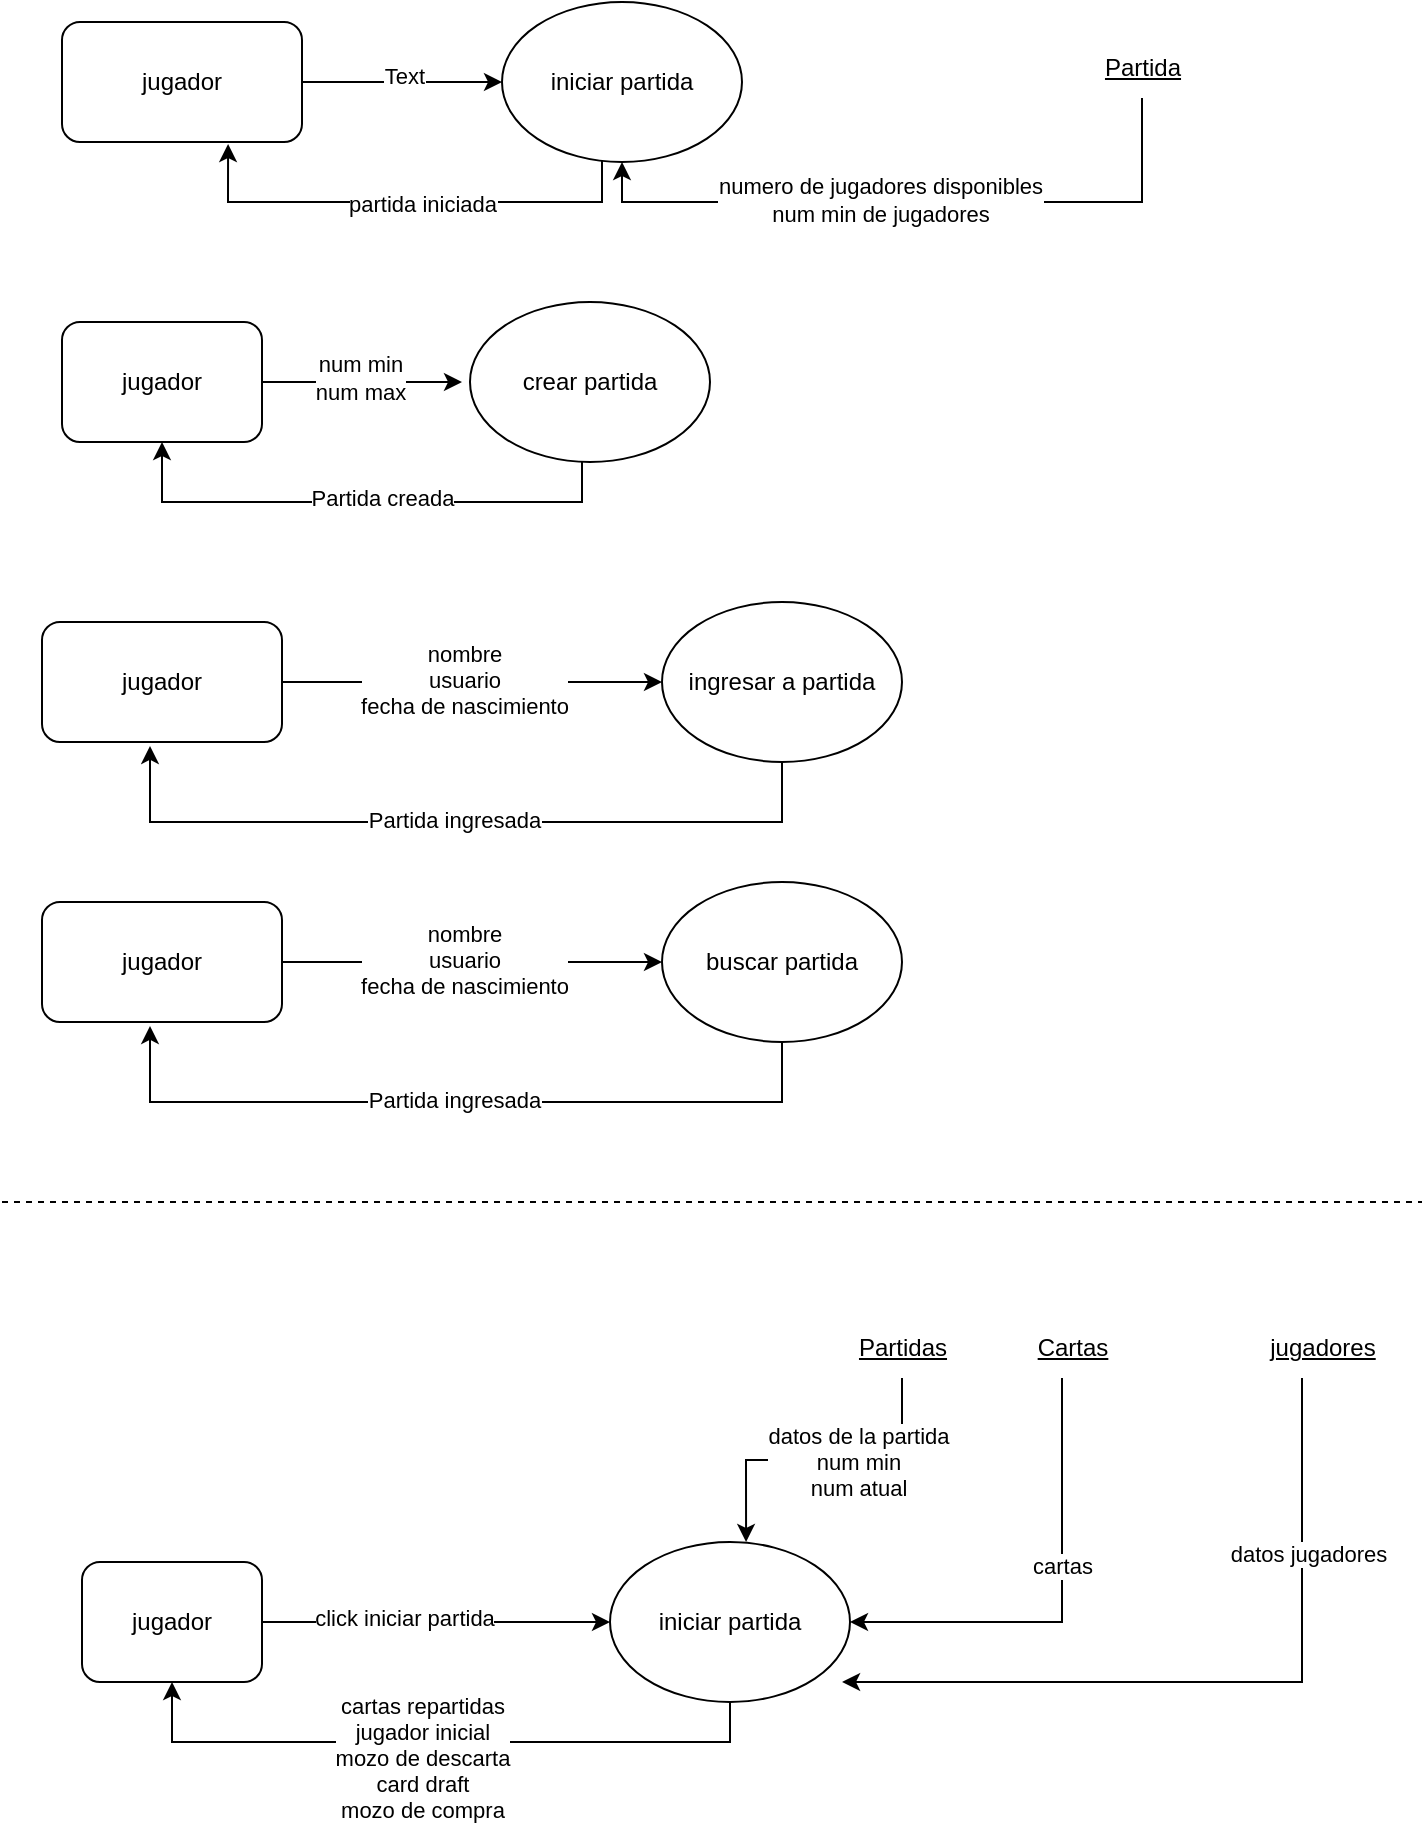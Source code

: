 <mxfile version="28.1.1" pages="4">
  <diagram name="Página-1" id="RCpHseRNqxs0zlW04FsU">
    <mxGraphModel dx="931" dy="534" grid="1" gridSize="10" guides="1" tooltips="1" connect="1" arrows="1" fold="1" page="1" pageScale="1" pageWidth="827" pageHeight="1169" math="0" shadow="0">
      <root>
        <mxCell id="0" />
        <mxCell id="1" parent="0" />
        <mxCell id="FP-2t6P4qy-Dm-NdFopc-5" style="edgeStyle=orthogonalEdgeStyle;rounded=0;orthogonalLoop=1;jettySize=auto;html=1;" edge="1" parent="1" source="FP-2t6P4qy-Dm-NdFopc-3">
          <mxGeometry relative="1" as="geometry">
            <mxPoint x="280" y="260" as="targetPoint" />
          </mxGeometry>
        </mxCell>
        <mxCell id="FP-2t6P4qy-Dm-NdFopc-6" value="num min&lt;div&gt;num max&lt;/div&gt;" style="edgeLabel;html=1;align=center;verticalAlign=middle;resizable=0;points=[];" vertex="1" connectable="0" parent="FP-2t6P4qy-Dm-NdFopc-5">
          <mxGeometry x="-0.025" y="2" relative="1" as="geometry">
            <mxPoint as="offset" />
          </mxGeometry>
        </mxCell>
        <mxCell id="FP-2t6P4qy-Dm-NdFopc-3" value="jugador" style="rounded=1;whiteSpace=wrap;html=1;" vertex="1" parent="1">
          <mxGeometry x="80" y="230" width="100" height="60" as="geometry" />
        </mxCell>
        <mxCell id="FP-2t6P4qy-Dm-NdFopc-8" style="edgeStyle=orthogonalEdgeStyle;rounded=0;orthogonalLoop=1;jettySize=auto;html=1;entryX=0.5;entryY=1;entryDx=0;entryDy=0;" edge="1" parent="1" source="FP-2t6P4qy-Dm-NdFopc-4" target="FP-2t6P4qy-Dm-NdFopc-3">
          <mxGeometry relative="1" as="geometry">
            <Array as="points">
              <mxPoint x="340" y="320" />
              <mxPoint x="130" y="320" />
            </Array>
          </mxGeometry>
        </mxCell>
        <mxCell id="FP-2t6P4qy-Dm-NdFopc-9" value="Partida creada" style="edgeLabel;html=1;align=center;verticalAlign=middle;resizable=0;points=[];" vertex="1" connectable="0" parent="FP-2t6P4qy-Dm-NdFopc-8">
          <mxGeometry x="-0.215" y="-2" relative="1" as="geometry">
            <mxPoint x="-18" as="offset" />
          </mxGeometry>
        </mxCell>
        <mxCell id="FP-2t6P4qy-Dm-NdFopc-4" value="crear partida" style="ellipse;whiteSpace=wrap;html=1;" vertex="1" parent="1">
          <mxGeometry x="284" y="220" width="120" height="80" as="geometry" />
        </mxCell>
        <mxCell id="FP-2t6P4qy-Dm-NdFopc-10" value="iniciar partida" style="ellipse;whiteSpace=wrap;html=1;" vertex="1" parent="1">
          <mxGeometry x="300" y="70" width="120" height="80" as="geometry" />
        </mxCell>
        <mxCell id="FP-2t6P4qy-Dm-NdFopc-16" style="edgeStyle=orthogonalEdgeStyle;rounded=0;orthogonalLoop=1;jettySize=auto;html=1;entryX=0;entryY=0.5;entryDx=0;entryDy=0;" edge="1" parent="1" source="FP-2t6P4qy-Dm-NdFopc-11" target="FP-2t6P4qy-Dm-NdFopc-10">
          <mxGeometry relative="1" as="geometry" />
        </mxCell>
        <mxCell id="FP-2t6P4qy-Dm-NdFopc-17" value="Text" style="edgeLabel;html=1;align=center;verticalAlign=middle;resizable=0;points=[];" vertex="1" connectable="0" parent="FP-2t6P4qy-Dm-NdFopc-16">
          <mxGeometry x="0.02" y="3" relative="1" as="geometry">
            <mxPoint as="offset" />
          </mxGeometry>
        </mxCell>
        <mxCell id="FP-2t6P4qy-Dm-NdFopc-11" value="jugador" style="rounded=1;whiteSpace=wrap;html=1;" vertex="1" parent="1">
          <mxGeometry x="80" y="80" width="120" height="60" as="geometry" />
        </mxCell>
        <mxCell id="FP-2t6P4qy-Dm-NdFopc-13" style="edgeStyle=orthogonalEdgeStyle;rounded=0;orthogonalLoop=1;jettySize=auto;html=1;entryX=0.5;entryY=1;entryDx=0;entryDy=0;" edge="1" parent="1" source="FP-2t6P4qy-Dm-NdFopc-12" target="FP-2t6P4qy-Dm-NdFopc-10">
          <mxGeometry relative="1" as="geometry">
            <Array as="points">
              <mxPoint x="620" y="170" />
              <mxPoint x="360" y="170" />
            </Array>
          </mxGeometry>
        </mxCell>
        <mxCell id="FP-2t6P4qy-Dm-NdFopc-14" value="numero de jugadores disponibles&lt;div&gt;num min de jugadores&lt;/div&gt;" style="edgeLabel;html=1;align=center;verticalAlign=middle;resizable=0;points=[];" vertex="1" connectable="0" parent="FP-2t6P4qy-Dm-NdFopc-13">
          <mxGeometry x="0.183" y="-1" relative="1" as="geometry">
            <mxPoint x="13" as="offset" />
          </mxGeometry>
        </mxCell>
        <mxCell id="FP-2t6P4qy-Dm-NdFopc-12" value="Partida" style="text;html=1;align=center;verticalAlign=middle;resizable=0;points=[];autosize=1;strokeColor=none;fillColor=none;fontStyle=4" vertex="1" parent="1">
          <mxGeometry x="590" y="88" width="60" height="30" as="geometry" />
        </mxCell>
        <mxCell id="FP-2t6P4qy-Dm-NdFopc-18" style="edgeStyle=orthogonalEdgeStyle;rounded=0;orthogonalLoop=1;jettySize=auto;html=1;entryX=0.692;entryY=1.017;entryDx=0;entryDy=0;entryPerimeter=0;" edge="1" parent="1" source="FP-2t6P4qy-Dm-NdFopc-10" target="FP-2t6P4qy-Dm-NdFopc-11">
          <mxGeometry relative="1" as="geometry">
            <Array as="points">
              <mxPoint x="350" y="170" />
              <mxPoint x="163" y="170" />
            </Array>
          </mxGeometry>
        </mxCell>
        <mxCell id="FP-2t6P4qy-Dm-NdFopc-19" value="partida iniciada" style="edgeLabel;html=1;align=center;verticalAlign=middle;resizable=0;points=[];" vertex="1" connectable="0" parent="FP-2t6P4qy-Dm-NdFopc-18">
          <mxGeometry x="-0.285" y="1" relative="1" as="geometry">
            <mxPoint x="-26" as="offset" />
          </mxGeometry>
        </mxCell>
        <mxCell id="FP-2t6P4qy-Dm-NdFopc-23" style="edgeStyle=orthogonalEdgeStyle;rounded=0;orthogonalLoop=1;jettySize=auto;html=1;" edge="1" parent="1" source="FP-2t6P4qy-Dm-NdFopc-21" target="FP-2t6P4qy-Dm-NdFopc-22">
          <mxGeometry relative="1" as="geometry" />
        </mxCell>
        <mxCell id="FP-2t6P4qy-Dm-NdFopc-25" value="nombre&lt;div&gt;usuario&lt;/div&gt;&lt;div&gt;fecha de nascimiento&lt;/div&gt;" style="edgeLabel;html=1;align=center;verticalAlign=middle;resizable=0;points=[];" vertex="1" connectable="0" parent="FP-2t6P4qy-Dm-NdFopc-23">
          <mxGeometry x="-0.05" y="1" relative="1" as="geometry">
            <mxPoint as="offset" />
          </mxGeometry>
        </mxCell>
        <mxCell id="FP-2t6P4qy-Dm-NdFopc-21" value="jugador" style="rounded=1;whiteSpace=wrap;html=1;" vertex="1" parent="1">
          <mxGeometry x="70" y="380" width="120" height="60" as="geometry" />
        </mxCell>
        <mxCell id="FP-2t6P4qy-Dm-NdFopc-22" value="ingresar a partida" style="ellipse;whiteSpace=wrap;html=1;" vertex="1" parent="1">
          <mxGeometry x="380" y="370" width="120" height="80" as="geometry" />
        </mxCell>
        <mxCell id="FP-2t6P4qy-Dm-NdFopc-26" style="edgeStyle=orthogonalEdgeStyle;rounded=0;orthogonalLoop=1;jettySize=auto;html=1;entryX=0.45;entryY=1.033;entryDx=0;entryDy=0;entryPerimeter=0;" edge="1" parent="1" source="FP-2t6P4qy-Dm-NdFopc-22" target="FP-2t6P4qy-Dm-NdFopc-21">
          <mxGeometry relative="1" as="geometry">
            <Array as="points">
              <mxPoint x="440" y="480" />
              <mxPoint x="124" y="480" />
            </Array>
          </mxGeometry>
        </mxCell>
        <mxCell id="FP-2t6P4qy-Dm-NdFopc-27" value="Partida ingresada" style="edgeLabel;html=1;align=center;verticalAlign=middle;resizable=0;points=[];" vertex="1" connectable="0" parent="FP-2t6P4qy-Dm-NdFopc-26">
          <mxGeometry x="0.01" y="-1" relative="1" as="geometry">
            <mxPoint as="offset" />
          </mxGeometry>
        </mxCell>
        <mxCell id="FP-2t6P4qy-Dm-NdFopc-28" style="edgeStyle=orthogonalEdgeStyle;rounded=0;orthogonalLoop=1;jettySize=auto;html=1;" edge="1" parent="1" source="FP-2t6P4qy-Dm-NdFopc-30" target="FP-2t6P4qy-Dm-NdFopc-31">
          <mxGeometry relative="1" as="geometry" />
        </mxCell>
        <mxCell id="FP-2t6P4qy-Dm-NdFopc-29" value="nombre&lt;div&gt;usuario&lt;/div&gt;&lt;div&gt;fecha de nascimiento&lt;/div&gt;" style="edgeLabel;html=1;align=center;verticalAlign=middle;resizable=0;points=[];" vertex="1" connectable="0" parent="FP-2t6P4qy-Dm-NdFopc-28">
          <mxGeometry x="-0.05" y="1" relative="1" as="geometry">
            <mxPoint as="offset" />
          </mxGeometry>
        </mxCell>
        <mxCell id="FP-2t6P4qy-Dm-NdFopc-30" value="jugador" style="rounded=1;whiteSpace=wrap;html=1;" vertex="1" parent="1">
          <mxGeometry x="70" y="520" width="120" height="60" as="geometry" />
        </mxCell>
        <mxCell id="FP-2t6P4qy-Dm-NdFopc-31" value="buscar partida" style="ellipse;whiteSpace=wrap;html=1;" vertex="1" parent="1">
          <mxGeometry x="380" y="510" width="120" height="80" as="geometry" />
        </mxCell>
        <mxCell id="FP-2t6P4qy-Dm-NdFopc-32" style="edgeStyle=orthogonalEdgeStyle;rounded=0;orthogonalLoop=1;jettySize=auto;html=1;entryX=0.45;entryY=1.033;entryDx=0;entryDy=0;entryPerimeter=0;" edge="1" parent="1" source="FP-2t6P4qy-Dm-NdFopc-31" target="FP-2t6P4qy-Dm-NdFopc-30">
          <mxGeometry relative="1" as="geometry">
            <Array as="points">
              <mxPoint x="440" y="620" />
              <mxPoint x="124" y="620" />
            </Array>
          </mxGeometry>
        </mxCell>
        <mxCell id="FP-2t6P4qy-Dm-NdFopc-33" value="Partida ingresada" style="edgeLabel;html=1;align=center;verticalAlign=middle;resizable=0;points=[];" vertex="1" connectable="0" parent="FP-2t6P4qy-Dm-NdFopc-32">
          <mxGeometry x="0.01" y="-1" relative="1" as="geometry">
            <mxPoint as="offset" />
          </mxGeometry>
        </mxCell>
        <mxCell id="FP-2t6P4qy-Dm-NdFopc-34" value="" style="endArrow=none;dashed=1;html=1;rounded=0;" edge="1" parent="1">
          <mxGeometry width="50" height="50" relative="1" as="geometry">
            <mxPoint x="50" y="670" as="sourcePoint" />
            <mxPoint x="760" y="670" as="targetPoint" />
          </mxGeometry>
        </mxCell>
        <mxCell id="FP-2t6P4qy-Dm-NdFopc-39" style="edgeStyle=orthogonalEdgeStyle;rounded=0;orthogonalLoop=1;jettySize=auto;html=1;entryX=0;entryY=0.5;entryDx=0;entryDy=0;" edge="1" parent="1" source="FP-2t6P4qy-Dm-NdFopc-35" target="FP-2t6P4qy-Dm-NdFopc-36">
          <mxGeometry relative="1" as="geometry" />
        </mxCell>
        <mxCell id="FP-2t6P4qy-Dm-NdFopc-40" value="click iniciar partida" style="edgeLabel;html=1;align=center;verticalAlign=middle;resizable=0;points=[];" vertex="1" connectable="0" parent="FP-2t6P4qy-Dm-NdFopc-39">
          <mxGeometry x="-0.184" y="2" relative="1" as="geometry">
            <mxPoint as="offset" />
          </mxGeometry>
        </mxCell>
        <mxCell id="FP-2t6P4qy-Dm-NdFopc-35" value="jugador" style="rounded=1;whiteSpace=wrap;html=1;" vertex="1" parent="1">
          <mxGeometry x="90" y="850" width="90" height="60" as="geometry" />
        </mxCell>
        <mxCell id="FP-2t6P4qy-Dm-NdFopc-45" style="edgeStyle=orthogonalEdgeStyle;rounded=0;orthogonalLoop=1;jettySize=auto;html=1;entryX=0.5;entryY=1;entryDx=0;entryDy=0;" edge="1" parent="1" source="FP-2t6P4qy-Dm-NdFopc-36" target="FP-2t6P4qy-Dm-NdFopc-35">
          <mxGeometry relative="1" as="geometry">
            <Array as="points">
              <mxPoint x="414" y="940" />
              <mxPoint x="135" y="940" />
            </Array>
          </mxGeometry>
        </mxCell>
        <mxCell id="FP-2t6P4qy-Dm-NdFopc-46" value="cartas repartidas&lt;div&gt;jugador inicial&lt;/div&gt;&lt;div&gt;mozo de descarta&lt;/div&gt;&lt;div&gt;card draft&lt;/div&gt;&lt;div&gt;mozo de compra&lt;/div&gt;" style="edgeLabel;html=1;align=center;verticalAlign=middle;resizable=0;points=[];" vertex="1" connectable="0" parent="FP-2t6P4qy-Dm-NdFopc-45">
          <mxGeometry x="0.082" y="1" relative="1" as="geometry">
            <mxPoint x="4" y="7" as="offset" />
          </mxGeometry>
        </mxCell>
        <mxCell id="FP-2t6P4qy-Dm-NdFopc-36" value="iniciar partida" style="ellipse;whiteSpace=wrap;html=1;" vertex="1" parent="1">
          <mxGeometry x="354" y="840" width="120" height="80" as="geometry" />
        </mxCell>
        <mxCell id="FP-2t6P4qy-Dm-NdFopc-37" value="&lt;u&gt;Partidas&lt;/u&gt;" style="text;html=1;align=center;verticalAlign=middle;resizable=0;points=[];autosize=1;strokeColor=none;fillColor=none;" vertex="1" parent="1">
          <mxGeometry x="465" y="728" width="70" height="30" as="geometry" />
        </mxCell>
        <mxCell id="FP-2t6P4qy-Dm-NdFopc-43" style="edgeStyle=orthogonalEdgeStyle;rounded=0;orthogonalLoop=1;jettySize=auto;html=1;entryX=1;entryY=0.5;entryDx=0;entryDy=0;" edge="1" parent="1" source="FP-2t6P4qy-Dm-NdFopc-38" target="FP-2t6P4qy-Dm-NdFopc-36">
          <mxGeometry relative="1" as="geometry">
            <Array as="points">
              <mxPoint x="580" y="880" />
            </Array>
          </mxGeometry>
        </mxCell>
        <mxCell id="FP-2t6P4qy-Dm-NdFopc-44" value="cartas" style="edgeLabel;html=1;align=center;verticalAlign=middle;resizable=0;points=[];" vertex="1" connectable="0" parent="FP-2t6P4qy-Dm-NdFopc-43">
          <mxGeometry x="-0.175" relative="1" as="geometry">
            <mxPoint as="offset" />
          </mxGeometry>
        </mxCell>
        <mxCell id="FP-2t6P4qy-Dm-NdFopc-38" value="&lt;u&gt;Cartas&lt;/u&gt;" style="text;html=1;align=center;verticalAlign=middle;resizable=0;points=[];autosize=1;strokeColor=none;fillColor=none;" vertex="1" parent="1">
          <mxGeometry x="555" y="728" width="60" height="30" as="geometry" />
        </mxCell>
        <mxCell id="FP-2t6P4qy-Dm-NdFopc-41" style="edgeStyle=orthogonalEdgeStyle;rounded=0;orthogonalLoop=1;jettySize=auto;html=1;entryX=0.567;entryY=0;entryDx=0;entryDy=0;entryPerimeter=0;" edge="1" parent="1" source="FP-2t6P4qy-Dm-NdFopc-37" target="FP-2t6P4qy-Dm-NdFopc-36">
          <mxGeometry relative="1" as="geometry" />
        </mxCell>
        <mxCell id="FP-2t6P4qy-Dm-NdFopc-42" value="datos de la partida&lt;div&gt;num min&lt;/div&gt;&lt;div&gt;num atual&lt;/div&gt;" style="edgeLabel;html=1;align=center;verticalAlign=middle;resizable=0;points=[];" vertex="1" connectable="0" parent="FP-2t6P4qy-Dm-NdFopc-41">
          <mxGeometry x="-0.212" relative="1" as="geometry">
            <mxPoint y="1" as="offset" />
          </mxGeometry>
        </mxCell>
        <mxCell id="CPAfTaMIUr1RT3sHMDLZ-1" value="&lt;u&gt;jugadores&lt;/u&gt;" style="text;html=1;align=center;verticalAlign=middle;resizable=0;points=[];autosize=1;strokeColor=none;fillColor=none;" vertex="1" parent="1">
          <mxGeometry x="670" y="728" width="80" height="30" as="geometry" />
        </mxCell>
        <mxCell id="CPAfTaMIUr1RT3sHMDLZ-2" style="edgeStyle=orthogonalEdgeStyle;rounded=0;orthogonalLoop=1;jettySize=auto;html=1;entryX=0.967;entryY=0.875;entryDx=0;entryDy=0;entryPerimeter=0;" edge="1" parent="1" source="CPAfTaMIUr1RT3sHMDLZ-1" target="FP-2t6P4qy-Dm-NdFopc-36">
          <mxGeometry relative="1" as="geometry">
            <Array as="points">
              <mxPoint x="700" y="910" />
            </Array>
          </mxGeometry>
        </mxCell>
        <mxCell id="CPAfTaMIUr1RT3sHMDLZ-3" value="datos jugadores" style="edgeLabel;html=1;align=center;verticalAlign=middle;resizable=0;points=[];" vertex="1" connectable="0" parent="CPAfTaMIUr1RT3sHMDLZ-2">
          <mxGeometry x="-0.539" y="3" relative="1" as="geometry">
            <mxPoint as="offset" />
          </mxGeometry>
        </mxCell>
      </root>
    </mxGraphModel>
  </diagram>
  <diagram id="_i4AhgNP_8rICHKjiSF_" name="Página-2">
    <mxGraphModel dx="931" dy="534" grid="1" gridSize="10" guides="1" tooltips="1" connect="1" arrows="1" fold="1" page="1" pageScale="1" pageWidth="827" pageHeight="1169" math="0" shadow="0">
      <root>
        <mxCell id="0" />
        <mxCell id="1" parent="0" />
        <mxCell id="0UHSgjcN9V83WyVKO-pO-8" style="edgeStyle=orthogonalEdgeStyle;rounded=0;orthogonalLoop=1;jettySize=auto;html=1;entryX=0;entryY=0.5;entryDx=0;entryDy=0;" edge="1" parent="1" source="0UHSgjcN9V83WyVKO-pO-1" target="0UHSgjcN9V83WyVKO-pO-2">
          <mxGeometry relative="1" as="geometry" />
        </mxCell>
        <mxCell id="0UHSgjcN9V83WyVKO-pO-9" value="hace click en la partida elegida&lt;div&gt;ingresa sus datos&lt;/div&gt;" style="edgeLabel;html=1;align=center;verticalAlign=middle;resizable=0;points=[];" vertex="1" connectable="0" parent="0UHSgjcN9V83WyVKO-pO-8">
          <mxGeometry x="0.224" y="1" relative="1" as="geometry">
            <mxPoint x="-21" y="1" as="offset" />
          </mxGeometry>
        </mxCell>
        <mxCell id="0UHSgjcN9V83WyVKO-pO-1" value="jugador" style="rounded=1;whiteSpace=wrap;html=1;" vertex="1" parent="1">
          <mxGeometry x="100" y="200" width="120" height="60" as="geometry" />
        </mxCell>
        <mxCell id="0UHSgjcN9V83WyVKO-pO-10" style="edgeStyle=orthogonalEdgeStyle;rounded=0;orthogonalLoop=1;jettySize=auto;html=1;entryX=0.5;entryY=1;entryDx=0;entryDy=0;" edge="1" parent="1" source="0UHSgjcN9V83WyVKO-pO-2" target="0UHSgjcN9V83WyVKO-pO-1">
          <mxGeometry relative="1" as="geometry">
            <Array as="points">
              <mxPoint x="510" y="290" />
              <mxPoint x="160" y="290" />
            </Array>
          </mxGeometry>
        </mxCell>
        <mxCell id="0UHSgjcN9V83WyVKO-pO-11" value="ingreso a la partida" style="edgeLabel;html=1;align=center;verticalAlign=middle;resizable=0;points=[];" vertex="1" connectable="0" parent="0UHSgjcN9V83WyVKO-pO-10">
          <mxGeometry x="-0.035" y="-1" relative="1" as="geometry">
            <mxPoint as="offset" />
          </mxGeometry>
        </mxCell>
        <mxCell id="0UHSgjcN9V83WyVKO-pO-2" value="ingresar a partida" style="ellipse;whiteSpace=wrap;html=1;" vertex="1" parent="1">
          <mxGeometry x="450" y="190" width="120" height="80" as="geometry" />
        </mxCell>
        <mxCell id="0UHSgjcN9V83WyVKO-pO-6" style="edgeStyle=orthogonalEdgeStyle;rounded=0;orthogonalLoop=1;jettySize=auto;html=1;entryX=0.75;entryY=0;entryDx=0;entryDy=0;" edge="1" parent="1" source="0UHSgjcN9V83WyVKO-pO-3" target="0UHSgjcN9V83WyVKO-pO-1">
          <mxGeometry relative="1" as="geometry">
            <Array as="points">
              <mxPoint x="450" y="150" />
              <mxPoint x="190" y="150" />
            </Array>
          </mxGeometry>
        </mxCell>
        <mxCell id="0UHSgjcN9V83WyVKO-pO-7" value="partidas disponibles" style="edgeLabel;html=1;align=center;verticalAlign=middle;resizable=0;points=[];" vertex="1" connectable="0" parent="0UHSgjcN9V83WyVKO-pO-6">
          <mxGeometry x="-0.047" y="-1" relative="1" as="geometry">
            <mxPoint as="offset" />
          </mxGeometry>
        </mxCell>
        <mxCell id="0UHSgjcN9V83WyVKO-pO-3" value="buscar partida" style="ellipse;whiteSpace=wrap;html=1;" vertex="1" parent="1">
          <mxGeometry x="390" y="40" width="120" height="80" as="geometry" />
        </mxCell>
        <mxCell id="0UHSgjcN9V83WyVKO-pO-4" style="edgeStyle=orthogonalEdgeStyle;rounded=0;orthogonalLoop=1;jettySize=auto;html=1;entryX=0;entryY=0.375;entryDx=0;entryDy=0;entryPerimeter=0;" edge="1" parent="1" source="0UHSgjcN9V83WyVKO-pO-1" target="0UHSgjcN9V83WyVKO-pO-3">
          <mxGeometry relative="1" as="geometry">
            <Array as="points">
              <mxPoint x="160" y="70" />
            </Array>
          </mxGeometry>
        </mxCell>
        <mxCell id="0UHSgjcN9V83WyVKO-pO-5" value="parametros de busca" style="edgeLabel;html=1;align=center;verticalAlign=middle;resizable=0;points=[];" vertex="1" connectable="0" parent="0UHSgjcN9V83WyVKO-pO-4">
          <mxGeometry x="-0.661" y="2" relative="1" as="geometry">
            <mxPoint as="offset" />
          </mxGeometry>
        </mxCell>
      </root>
    </mxGraphModel>
  </diagram>
  <diagram id="r-lSd6XQVnJfaK7LDi8m" name="Página-3">
    <mxGraphModel dx="1240" dy="711" grid="1" gridSize="10" guides="1" tooltips="1" connect="1" arrows="1" fold="1" page="1" pageScale="1" pageWidth="827" pageHeight="1169" math="0" shadow="0">
      <root>
        <mxCell id="0" />
        <mxCell id="1" parent="0" />
        <mxCell id="CUR-5Lpl6hHuQ5o5uRPK-5" value="cartas_secreto" style="swimlane;fontStyle=0;childLayout=stackLayout;horizontal=1;startSize=30;horizontalStack=0;resizeParent=1;resizeParentMax=0;resizeLast=0;collapsible=1;marginBottom=0;whiteSpace=wrap;html=1;" vertex="1" parent="1">
          <mxGeometry x="80" y="140" width="210" height="220" as="geometry" />
        </mxCell>
        <mxCell id="CUR-5Lpl6hHuQ5o5uRPK-6" value="título: string&lt;br&gt;descripción: string&lt;br&gt;id: int&lt;br&gt;asesino: boolean&lt;br&gt;cómplice: boolean&lt;br&gt;revelado: boolean&lt;br&gt;propietario: int&lt;br&gt;lugar: string&lt;div&gt;&lt;br&gt;&lt;div&gt;revelar()&lt;br&gt;ocultar()&lt;/div&gt;&lt;/div&gt;" style="text;strokeColor=none;fillColor=none;align=left;verticalAlign=middle;spacingLeft=4;spacingRight=4;overflow=hidden;points=[[0,0.5],[1,0.5]];portConstraint=eastwest;rotatable=0;whiteSpace=wrap;html=1;" vertex="1" parent="CUR-5Lpl6hHuQ5o5uRPK-5">
          <mxGeometry y="30" width="210" height="190" as="geometry" />
        </mxCell>
        <mxCell id="CUR-5Lpl6hHuQ5o5uRPK-9" value="" style="endArrow=none;html=1;rounded=0;" edge="1" parent="CUR-5Lpl6hHuQ5o5uRPK-5">
          <mxGeometry width="50" height="50" relative="1" as="geometry">
            <mxPoint y="170" as="sourcePoint" />
            <mxPoint x="210" y="170" as="targetPoint" />
            <Array as="points">
              <mxPoint x="210" y="170" />
            </Array>
          </mxGeometry>
        </mxCell>
        <mxCell id="CUR-5Lpl6hHuQ5o5uRPK-10" value="cartas_detetive" style="swimlane;fontStyle=0;childLayout=stackLayout;horizontal=1;startSize=30;horizontalStack=0;resizeParent=1;resizeParentMax=0;resizeLast=0;collapsible=1;marginBottom=0;whiteSpace=wrap;html=1;" vertex="1" parent="1">
          <mxGeometry x="310" y="140" width="240" height="250" as="geometry" />
        </mxCell>
        <mxCell id="CUR-5Lpl6hHuQ5o5uRPK-11" value="id: int&lt;br&gt;título: string&lt;br&gt;descripción: string&lt;br&gt;propietario: int&lt;br&gt;lugar: string&lt;br&gt;tipo: string&lt;br&gt;set_mínimo: int&lt;br&gt;bloqueado_por_not_so_fast: boolean&lt;div&gt;&lt;span style=&quot;background-color: transparent; color: light-dark(rgb(0, 0, 0), rgb(255, 255, 255));&quot;&gt;&lt;br&gt;&lt;/span&gt;&lt;/div&gt;&lt;div&gt;&lt;span style=&quot;background-color: transparent; color: light-dark(rgb(0, 0, 0), rgb(255, 255, 255));&quot;&gt;validacion_combinacion()&lt;/span&gt;&lt;/div&gt;&lt;div&gt;&lt;span style=&quot;background-color: transparent; color: light-dark(rgb(0, 0, 0), rgb(255, 255, 255));&quot;&gt;validacion_&lt;/span&gt;cantidad_minima()&lt;br&gt;validacion_bloqueado_por_not_so_fast()&lt;br&gt;ejecutar_accion()&lt;/div&gt;" style="text;strokeColor=none;fillColor=none;align=left;verticalAlign=middle;spacingLeft=4;spacingRight=4;overflow=hidden;points=[[0,0.5],[1,0.5]];portConstraint=eastwest;rotatable=0;whiteSpace=wrap;html=1;" vertex="1" parent="CUR-5Lpl6hHuQ5o5uRPK-10">
          <mxGeometry y="30" width="240" height="220" as="geometry" />
        </mxCell>
        <mxCell id="CUR-5Lpl6hHuQ5o5uRPK-12" value="" style="endArrow=none;html=1;rounded=0;" edge="1" parent="CUR-5Lpl6hHuQ5o5uRPK-10">
          <mxGeometry width="50" height="50" relative="1" as="geometry">
            <mxPoint y="163" as="sourcePoint" />
            <mxPoint x="210" y="163" as="targetPoint" />
            <Array as="points">
              <mxPoint x="210" y="163" />
              <mxPoint x="240" y="163" />
            </Array>
          </mxGeometry>
        </mxCell>
        <mxCell id="CUR-5Lpl6hHuQ5o5uRPK-13" value="cartas_evento" style="swimlane;fontStyle=0;childLayout=stackLayout;horizontal=1;startSize=30;horizontalStack=0;resizeParent=1;resizeParentMax=0;resizeLast=0;collapsible=1;marginBottom=0;whiteSpace=wrap;html=1;" vertex="1" parent="1">
          <mxGeometry x="570" y="140" width="210" height="190" as="geometry" />
        </mxCell>
        <mxCell id="CUR-5Lpl6hHuQ5o5uRPK-14" value="id: int&lt;br&gt;título: string&lt;br&gt;descripción: string&lt;br&gt;propietario: int&lt;br&gt;lugar: string&lt;br&gt;tipo: string&lt;br&gt;bloqueado_por_not_so_fast: boolean&lt;div&gt;&lt;br data-end=&quot;876&quot; data-start=&quot;873&quot;&gt;ejecutar_accion()&lt;/div&gt;" style="text;strokeColor=none;fillColor=none;align=left;verticalAlign=middle;spacingLeft=4;spacingRight=4;overflow=hidden;points=[[0,0.5],[1,0.5]];portConstraint=eastwest;rotatable=0;whiteSpace=wrap;html=1;" vertex="1" parent="CUR-5Lpl6hHuQ5o5uRPK-13">
          <mxGeometry y="30" width="210" height="160" as="geometry" />
        </mxCell>
        <mxCell id="CUR-5Lpl6hHuQ5o5uRPK-15" value="" style="endArrow=none;html=1;rounded=0;" edge="1" parent="CUR-5Lpl6hHuQ5o5uRPK-13">
          <mxGeometry width="50" height="50" relative="1" as="geometry">
            <mxPoint y="156" as="sourcePoint" />
            <mxPoint x="210" y="156" as="targetPoint" />
            <Array as="points">
              <mxPoint x="210" y="156" />
            </Array>
          </mxGeometry>
        </mxCell>
        <mxCell id="CUR-5Lpl6hHuQ5o5uRPK-16" value="cartas_devious" style="swimlane;fontStyle=0;childLayout=stackLayout;horizontal=1;startSize=30;horizontalStack=0;resizeParent=1;resizeParentMax=0;resizeLast=0;collapsible=1;marginBottom=0;whiteSpace=wrap;html=1;" vertex="1" parent="1">
          <mxGeometry x="570" y="340" width="210" height="190" as="geometry" />
        </mxCell>
        <mxCell id="CUR-5Lpl6hHuQ5o5uRPK-17" value="id: int&lt;br&gt;título: string&lt;br&gt;descripción: string&lt;br&gt;propietario: int&lt;br&gt;lugar: string&lt;br&gt;tipo: string&lt;br&gt;bloqueado_por_not_so_fast: boolean&lt;div&gt;&lt;br data-end=&quot;876&quot; data-start=&quot;873&quot;&gt;ejecutar_accion()&lt;/div&gt;" style="text;strokeColor=none;fillColor=none;align=left;verticalAlign=middle;spacingLeft=4;spacingRight=4;overflow=hidden;points=[[0,0.5],[1,0.5]];portConstraint=eastwest;rotatable=0;whiteSpace=wrap;html=1;" vertex="1" parent="CUR-5Lpl6hHuQ5o5uRPK-16">
          <mxGeometry y="30" width="210" height="160" as="geometry" />
        </mxCell>
        <mxCell id="CUR-5Lpl6hHuQ5o5uRPK-18" value="" style="endArrow=none;html=1;rounded=0;" edge="1" parent="CUR-5Lpl6hHuQ5o5uRPK-16">
          <mxGeometry width="50" height="50" relative="1" as="geometry">
            <mxPoint y="156" as="sourcePoint" />
            <mxPoint x="210" y="156" as="targetPoint" />
            <Array as="points">
              <mxPoint x="210" y="156" />
            </Array>
          </mxGeometry>
        </mxCell>
      </root>
    </mxGraphModel>
  </diagram>
  <diagram id="zOEneoIZzhBhnAG8eTVA" name="Página-4">
    <mxGraphModel dx="930" dy="533" grid="1" gridSize="10" guides="1" tooltips="1" connect="1" arrows="1" fold="1" page="1" pageScale="1" pageWidth="827" pageHeight="1169" math="0" shadow="0">
      <root>
        <mxCell id="0" />
        <mxCell id="1" parent="0" />
        <mxCell id="XOmS2qSt_kXoYVHgqakz-1" value="cartas_secreto" style="swimlane;fontStyle=0;childLayout=stackLayout;horizontal=1;startSize=30;horizontalStack=0;resizeParent=1;resizeParentMax=0;resizeLast=0;collapsible=1;marginBottom=0;whiteSpace=wrap;html=1;" vertex="1" parent="1">
          <mxGeometry x="64" y="620" width="210" height="220" as="geometry" />
        </mxCell>
        <mxCell id="XOmS2qSt_kXoYVHgqakz-2" value="título: string&lt;br&gt;descripción: string&lt;br&gt;id: int&lt;br&gt;asesino: boolean&lt;br&gt;cómplice: boolean&lt;br&gt;revelado: boolean&lt;br&gt;propietario: int&lt;br&gt;lugar: string&lt;div&gt;&lt;br&gt;&lt;div&gt;revelar()&lt;br&gt;ocultar()&lt;/div&gt;&lt;/div&gt;" style="text;strokeColor=none;fillColor=none;align=left;verticalAlign=middle;spacingLeft=4;spacingRight=4;overflow=hidden;points=[[0,0.5],[1,0.5]];portConstraint=eastwest;rotatable=0;whiteSpace=wrap;html=1;" vertex="1" parent="XOmS2qSt_kXoYVHgqakz-1">
          <mxGeometry y="30" width="210" height="190" as="geometry" />
        </mxCell>
        <mxCell id="XOmS2qSt_kXoYVHgqakz-3" value="" style="endArrow=none;html=1;rounded=0;" edge="1" parent="XOmS2qSt_kXoYVHgqakz-1">
          <mxGeometry width="50" height="50" relative="1" as="geometry">
            <mxPoint y="170" as="sourcePoint" />
            <mxPoint x="210" y="170" as="targetPoint" />
            <Array as="points">
              <mxPoint x="210" y="170" />
            </Array>
          </mxGeometry>
        </mxCell>
        <mxCell id="XOmS2qSt_kXoYVHgqakz-4" value="cartas" style="swimlane;fontStyle=0;childLayout=stackLayout;horizontal=1;startSize=30;horizontalStack=0;resizeParent=1;resizeParentMax=0;resizeLast=0;collapsible=1;marginBottom=0;whiteSpace=wrap;html=1;" vertex="1" parent="1">
          <mxGeometry x="294" y="620" width="240" height="280" as="geometry" />
        </mxCell>
        <mxCell id="XOmS2qSt_kXoYVHgqakz-5" value="id: int&lt;br&gt;título: string&lt;br&gt;descripción: string&lt;br&gt;propietario: int&lt;br&gt;lugar: string&lt;br&gt;is_detetive: boolean&lt;br&gt;is_evento: boolean&lt;div&gt;is_devious: boolean&lt;/div&gt;&lt;div&gt;is_notsofast: boolen&lt;br&gt;&lt;div&gt;set_mínimo: int&lt;br&gt;bloqueado_por_not_so_fast: boolean&lt;div&gt;&lt;span style=&quot;background-color: transparent; color: light-dark(rgb(0, 0, 0), rgb(255, 255, 255));&quot;&gt;&lt;br&gt;&lt;/span&gt;&lt;/div&gt;&lt;div&gt;&lt;span style=&quot;background-color: transparent; color: light-dark(rgb(0, 0, 0), rgb(255, 255, 255));&quot;&gt;validacion_set_combinacion()&lt;/span&gt;&lt;/div&gt;&lt;div&gt;&lt;span style=&quot;background-color: transparent; color: light-dark(rgb(0, 0, 0), rgb(255, 255, 255));&quot;&gt;validacion_set_&lt;/span&gt;cantidad_minima()&lt;br&gt;validacion_set_bloqueado_por_notsofast()&lt;br&gt;ejecutar_accion()&lt;/div&gt;&lt;/div&gt;&lt;/div&gt;" style="text;strokeColor=none;fillColor=none;align=left;verticalAlign=middle;spacingLeft=4;spacingRight=4;overflow=hidden;points=[[0,0.5],[1,0.5]];portConstraint=eastwest;rotatable=0;whiteSpace=wrap;html=1;" vertex="1" parent="XOmS2qSt_kXoYVHgqakz-4">
          <mxGeometry y="30" width="240" height="250" as="geometry" />
        </mxCell>
        <mxCell id="XOmS2qSt_kXoYVHgqakz-6" value="" style="endArrow=none;html=1;rounded=0;" edge="1" parent="XOmS2qSt_kXoYVHgqakz-4">
          <mxGeometry width="50" height="50" relative="1" as="geometry">
            <mxPoint y="207" as="sourcePoint" />
            <mxPoint x="210" y="207" as="targetPoint" />
            <Array as="points">
              <mxPoint x="210" y="207" />
              <mxPoint x="240" y="207" />
            </Array>
          </mxGeometry>
        </mxCell>
        <mxCell id="XOmS2qSt_kXoYVHgqakz-13" value="jugador" style="swimlane;fontStyle=0;childLayout=stackLayout;horizontal=1;startSize=30;horizontalStack=0;resizeParent=1;resizeParentMax=0;resizeLast=0;collapsible=1;marginBottom=0;whiteSpace=wrap;html=1;" vertex="1" parent="1">
          <mxGeometry x="520" y="360" width="210" height="170" as="geometry" />
        </mxCell>
        <mxCell id="XOmS2qSt_kXoYVHgqakz-14" value="&lt;div&gt;id: int&lt;/div&gt;nombre: string&lt;div&gt;nickname: string&lt;/div&gt;&lt;div&gt;anfitrion: boolean&lt;/div&gt;&lt;div&gt;fecha_de_nacimiento: date&lt;/div&gt;&lt;div&gt;desgracia_social: boolean&lt;/div&gt;&lt;div&gt;es_asesino: boolean&lt;/div&gt;&lt;div&gt;es_complice: boolean&lt;/div&gt;" style="text;strokeColor=none;fillColor=none;align=left;verticalAlign=middle;spacingLeft=4;spacingRight=4;overflow=hidden;points=[[0,0.5],[1,0.5]];portConstraint=eastwest;rotatable=0;whiteSpace=wrap;html=1;" vertex="1" parent="XOmS2qSt_kXoYVHgqakz-13">
          <mxGeometry y="30" width="210" height="140" as="geometry" />
        </mxCell>
        <mxCell id="XOmS2qSt_kXoYVHgqakz-16" style="edgeStyle=orthogonalEdgeStyle;rounded=0;orthogonalLoop=1;jettySize=auto;html=1;entryX=0.538;entryY=-0.014;entryDx=0;entryDy=0;entryPerimeter=0;endArrow=none;endFill=0;" edge="1" parent="1" source="XOmS2qSt_kXoYVHgqakz-14" target="XOmS2qSt_kXoYVHgqakz-4">
          <mxGeometry relative="1" as="geometry" />
        </mxCell>
        <mxCell id="XOmS2qSt_kXoYVHgqakz-17" value="*" style="edgeLabel;html=1;align=center;verticalAlign=middle;resizable=0;points=[];" vertex="1" connectable="0" parent="XOmS2qSt_kXoYVHgqakz-16">
          <mxGeometry x="0.815" relative="1" as="geometry">
            <mxPoint as="offset" />
          </mxGeometry>
        </mxCell>
        <mxCell id="XOmS2qSt_kXoYVHgqakz-18" value="1" style="edgeLabel;html=1;align=center;verticalAlign=middle;resizable=0;points=[];" vertex="1" connectable="0" parent="XOmS2qSt_kXoYVHgqakz-16">
          <mxGeometry x="-0.816" y="-1" relative="1" as="geometry">
            <mxPoint as="offset" />
          </mxGeometry>
        </mxCell>
        <mxCell id="XOmS2qSt_kXoYVHgqakz-19" style="edgeStyle=orthogonalEdgeStyle;rounded=0;orthogonalLoop=1;jettySize=auto;html=1;entryX=0;entryY=0.211;entryDx=0;entryDy=0;entryPerimeter=0;endArrow=none;endFill=0;" edge="1" parent="1" source="XOmS2qSt_kXoYVHgqakz-1" target="XOmS2qSt_kXoYVHgqakz-14">
          <mxGeometry relative="1" as="geometry" />
        </mxCell>
        <mxCell id="XOmS2qSt_kXoYVHgqakz-20" value="*" style="edgeLabel;html=1;align=center;verticalAlign=middle;resizable=0;points=[];" vertex="1" connectable="0" parent="XOmS2qSt_kXoYVHgqakz-19">
          <mxGeometry x="-0.863" y="-1" relative="1" as="geometry">
            <mxPoint as="offset" />
          </mxGeometry>
        </mxCell>
        <mxCell id="XOmS2qSt_kXoYVHgqakz-21" value="1" style="edgeLabel;html=1;align=center;verticalAlign=middle;resizable=0;points=[];" vertex="1" connectable="0" parent="XOmS2qSt_kXoYVHgqakz-19">
          <mxGeometry x="0.808" y="3" relative="1" as="geometry">
            <mxPoint as="offset" />
          </mxGeometry>
        </mxCell>
        <mxCell id="XOmS2qSt_kXoYVHgqakz-22" value="partida" style="swimlane;fontStyle=0;childLayout=stackLayout;horizontal=1;startSize=30;horizontalStack=0;resizeParent=1;resizeParentMax=0;resizeLast=0;collapsible=1;marginBottom=0;whiteSpace=wrap;html=1;" vertex="1" parent="1">
          <mxGeometry x="160" y="150" width="210" height="170" as="geometry" />
        </mxCell>
        <mxCell id="XOmS2qSt_kXoYVHgqakz-23" value="&lt;div&gt;id: int&lt;/div&gt;jugadores_min: int&lt;div&gt;jugadores_max: int&lt;/div&gt;&lt;div&gt;jugadores_online: int&lt;/div&gt;&lt;div&gt;partida_iniciada: boolean&lt;/div&gt;&lt;div&gt;&lt;br&gt;&lt;/div&gt;&lt;div&gt;iniciar_partida()&lt;/div&gt;&lt;div&gt;verificar_min_jugadores()&lt;/div&gt;" style="text;strokeColor=none;fillColor=none;align=left;verticalAlign=middle;spacingLeft=4;spacingRight=4;overflow=hidden;points=[[0,0.5],[1,0.5]];portConstraint=eastwest;rotatable=0;whiteSpace=wrap;html=1;" vertex="1" parent="XOmS2qSt_kXoYVHgqakz-22">
          <mxGeometry y="30" width="210" height="140" as="geometry" />
        </mxCell>
        <mxCell id="XOmS2qSt_kXoYVHgqakz-24" style="edgeStyle=orthogonalEdgeStyle;rounded=0;orthogonalLoop=1;jettySize=auto;html=1;entryX=0.386;entryY=0;entryDx=0;entryDy=0;entryPerimeter=0;endArrow=none;endFill=0;startArrow=diamondThin;startFill=1;" edge="1" parent="1" source="XOmS2qSt_kXoYVHgqakz-23" target="XOmS2qSt_kXoYVHgqakz-13">
          <mxGeometry relative="1" as="geometry" />
        </mxCell>
        <mxCell id="XOmS2qSt_kXoYVHgqakz-25" value="1" style="edgeLabel;html=1;align=center;verticalAlign=middle;resizable=0;points=[];" vertex="1" connectable="0" parent="XOmS2qSt_kXoYVHgqakz-24">
          <mxGeometry x="-0.818" relative="1" as="geometry">
            <mxPoint as="offset" />
          </mxGeometry>
        </mxCell>
        <mxCell id="XOmS2qSt_kXoYVHgqakz-26" value="*" style="edgeLabel;html=1;align=center;verticalAlign=middle;resizable=0;points=[];" vertex="1" connectable="0" parent="XOmS2qSt_kXoYVHgqakz-24">
          <mxGeometry x="0.848" y="2" relative="1" as="geometry">
            <mxPoint x="-3" as="offset" />
          </mxGeometry>
        </mxCell>
      </root>
    </mxGraphModel>
  </diagram>
</mxfile>
